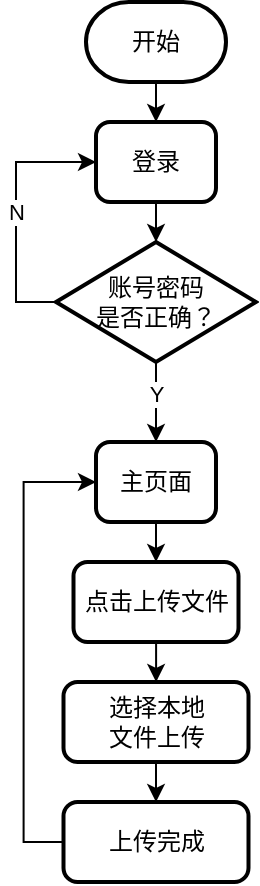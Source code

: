 <mxfile version="15.4.3" type="github">
  <diagram id="C5RBs43oDa-KdzZeNtuy" name="Page-1">
    <mxGraphModel dx="586" dy="472" grid="1" gridSize="10" guides="1" tooltips="1" connect="1" arrows="1" fold="1" page="1" pageScale="1" pageWidth="827" pageHeight="1169" math="0" shadow="0">
      <root>
        <mxCell id="WIyWlLk6GJQsqaUBKTNV-0" />
        <mxCell id="WIyWlLk6GJQsqaUBKTNV-1" parent="WIyWlLk6GJQsqaUBKTNV-0" />
        <mxCell id="cZjuI6zAztRCHfJ284af-0" style="edgeStyle=orthogonalEdgeStyle;rounded=0;orthogonalLoop=1;jettySize=auto;html=1;" edge="1" parent="WIyWlLk6GJQsqaUBKTNV-1" source="cZjuI6zAztRCHfJ284af-1" target="cZjuI6zAztRCHfJ284af-3">
          <mxGeometry relative="1" as="geometry" />
        </mxCell>
        <mxCell id="cZjuI6zAztRCHfJ284af-1" value="开始" style="strokeWidth=2;html=1;shape=mxgraph.flowchart.terminator;whiteSpace=wrap;strokeColor=#000000;shadow=0;" vertex="1" parent="WIyWlLk6GJQsqaUBKTNV-1">
          <mxGeometry x="240" y="160" width="70" height="40" as="geometry" />
        </mxCell>
        <mxCell id="cZjuI6zAztRCHfJ284af-2" style="edgeStyle=orthogonalEdgeStyle;rounded=0;orthogonalLoop=1;jettySize=auto;html=1;entryX=0.5;entryY=0;entryDx=0;entryDy=0;entryPerimeter=0;" edge="1" parent="WIyWlLk6GJQsqaUBKTNV-1" source="cZjuI6zAztRCHfJ284af-3" target="cZjuI6zAztRCHfJ284af-7">
          <mxGeometry relative="1" as="geometry" />
        </mxCell>
        <mxCell id="cZjuI6zAztRCHfJ284af-3" value="登录" style="rounded=1;whiteSpace=wrap;html=1;absoluteArcSize=1;arcSize=14;strokeWidth=2;shadow=0;" vertex="1" parent="WIyWlLk6GJQsqaUBKTNV-1">
          <mxGeometry x="245" y="220" width="60" height="40" as="geometry" />
        </mxCell>
        <mxCell id="cZjuI6zAztRCHfJ284af-4" style="edgeStyle=orthogonalEdgeStyle;rounded=0;orthogonalLoop=1;jettySize=auto;html=1;entryX=0.5;entryY=0;entryDx=0;entryDy=0;" edge="1" parent="WIyWlLk6GJQsqaUBKTNV-1" source="cZjuI6zAztRCHfJ284af-7" target="cZjuI6zAztRCHfJ284af-9">
          <mxGeometry relative="1" as="geometry" />
        </mxCell>
        <mxCell id="cZjuI6zAztRCHfJ284af-5" value="Y" style="edgeLabel;html=1;align=center;verticalAlign=middle;resizable=0;points=[];" vertex="1" connectable="0" parent="cZjuI6zAztRCHfJ284af-4">
          <mxGeometry x="-0.222" relative="1" as="geometry">
            <mxPoint as="offset" />
          </mxGeometry>
        </mxCell>
        <mxCell id="cZjuI6zAztRCHfJ284af-6" value="N" style="edgeStyle=orthogonalEdgeStyle;rounded=0;orthogonalLoop=1;jettySize=auto;html=1;entryX=0;entryY=0.5;entryDx=0;entryDy=0;exitX=0;exitY=0.5;exitDx=0;exitDy=0;exitPerimeter=0;" edge="1" parent="WIyWlLk6GJQsqaUBKTNV-1" source="cZjuI6zAztRCHfJ284af-7" target="cZjuI6zAztRCHfJ284af-3">
          <mxGeometry relative="1" as="geometry" />
        </mxCell>
        <mxCell id="cZjuI6zAztRCHfJ284af-7" value="账号密码&lt;br&gt;是否正确？" style="strokeWidth=2;html=1;shape=mxgraph.flowchart.decision;whiteSpace=wrap;shadow=0;" vertex="1" parent="WIyWlLk6GJQsqaUBKTNV-1">
          <mxGeometry x="225" y="280" width="100" height="60" as="geometry" />
        </mxCell>
        <mxCell id="cZjuI6zAztRCHfJ284af-8" style="edgeStyle=orthogonalEdgeStyle;rounded=0;orthogonalLoop=1;jettySize=auto;html=1;entryX=0.5;entryY=0;entryDx=0;entryDy=0;" edge="1" parent="WIyWlLk6GJQsqaUBKTNV-1" source="cZjuI6zAztRCHfJ284af-9" target="cZjuI6zAztRCHfJ284af-11">
          <mxGeometry relative="1" as="geometry" />
        </mxCell>
        <mxCell id="cZjuI6zAztRCHfJ284af-9" value="主页面" style="rounded=1;whiteSpace=wrap;html=1;absoluteArcSize=1;arcSize=14;strokeWidth=2;shadow=0;" vertex="1" parent="WIyWlLk6GJQsqaUBKTNV-1">
          <mxGeometry x="245" y="380" width="60" height="40" as="geometry" />
        </mxCell>
        <mxCell id="cZjuI6zAztRCHfJ284af-10" style="edgeStyle=orthogonalEdgeStyle;rounded=0;orthogonalLoop=1;jettySize=auto;html=1;" edge="1" parent="WIyWlLk6GJQsqaUBKTNV-1" source="cZjuI6zAztRCHfJ284af-11" target="cZjuI6zAztRCHfJ284af-13">
          <mxGeometry relative="1" as="geometry" />
        </mxCell>
        <mxCell id="cZjuI6zAztRCHfJ284af-11" value="点击上传文件" style="rounded=1;whiteSpace=wrap;html=1;absoluteArcSize=1;arcSize=14;strokeWidth=2;shadow=0;" vertex="1" parent="WIyWlLk6GJQsqaUBKTNV-1">
          <mxGeometry x="233.75" y="440" width="82.5" height="40" as="geometry" />
        </mxCell>
        <mxCell id="cZjuI6zAztRCHfJ284af-12" style="edgeStyle=orthogonalEdgeStyle;rounded=0;orthogonalLoop=1;jettySize=auto;html=1;exitX=0.5;exitY=1;exitDx=0;exitDy=0;entryX=0.5;entryY=0;entryDx=0;entryDy=0;" edge="1" parent="WIyWlLk6GJQsqaUBKTNV-1" source="cZjuI6zAztRCHfJ284af-13" target="cZjuI6zAztRCHfJ284af-15">
          <mxGeometry relative="1" as="geometry" />
        </mxCell>
        <mxCell id="cZjuI6zAztRCHfJ284af-13" value="选择本地&lt;br&gt;文件上传" style="rounded=1;whiteSpace=wrap;html=1;absoluteArcSize=1;arcSize=14;strokeWidth=2;shadow=0;" vertex="1" parent="WIyWlLk6GJQsqaUBKTNV-1">
          <mxGeometry x="228.75" y="500" width="92.5" height="40" as="geometry" />
        </mxCell>
        <mxCell id="cZjuI6zAztRCHfJ284af-14" style="edgeStyle=orthogonalEdgeStyle;rounded=0;orthogonalLoop=1;jettySize=auto;html=1;entryX=0;entryY=0.5;entryDx=0;entryDy=0;exitX=0;exitY=0.5;exitDx=0;exitDy=0;" edge="1" parent="WIyWlLk6GJQsqaUBKTNV-1" source="cZjuI6zAztRCHfJ284af-15" target="cZjuI6zAztRCHfJ284af-9">
          <mxGeometry relative="1" as="geometry" />
        </mxCell>
        <mxCell id="cZjuI6zAztRCHfJ284af-15" value="上传完成" style="rounded=1;whiteSpace=wrap;html=1;absoluteArcSize=1;arcSize=14;strokeWidth=2;shadow=0;" vertex="1" parent="WIyWlLk6GJQsqaUBKTNV-1">
          <mxGeometry x="228.75" y="560" width="92.5" height="40" as="geometry" />
        </mxCell>
      </root>
    </mxGraphModel>
  </diagram>
</mxfile>
